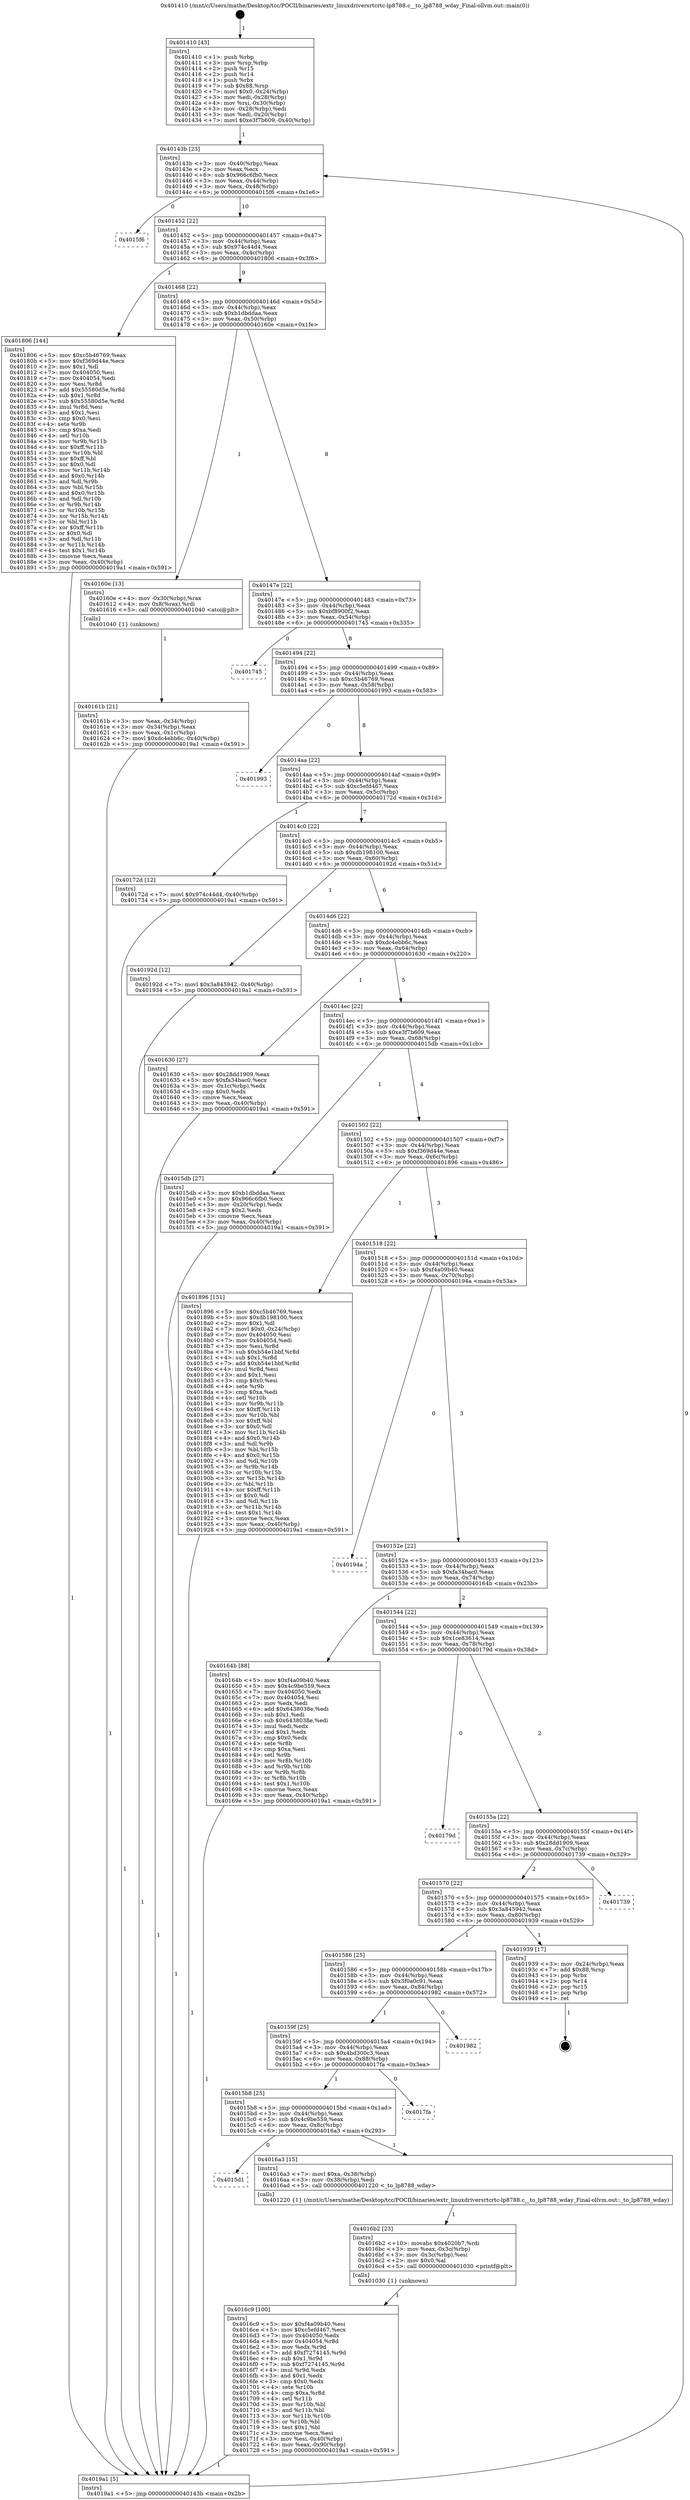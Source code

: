 digraph "0x401410" {
  label = "0x401410 (/mnt/c/Users/mathe/Desktop/tcc/POCII/binaries/extr_linuxdriversrtcrtc-lp8788.c__to_lp8788_wday_Final-ollvm.out::main(0))"
  labelloc = "t"
  node[shape=record]

  Entry [label="",width=0.3,height=0.3,shape=circle,fillcolor=black,style=filled]
  "0x40143b" [label="{
     0x40143b [23]\l
     | [instrs]\l
     &nbsp;&nbsp;0x40143b \<+3\>: mov -0x40(%rbp),%eax\l
     &nbsp;&nbsp;0x40143e \<+2\>: mov %eax,%ecx\l
     &nbsp;&nbsp;0x401440 \<+6\>: sub $0x966c6fb0,%ecx\l
     &nbsp;&nbsp;0x401446 \<+3\>: mov %eax,-0x44(%rbp)\l
     &nbsp;&nbsp;0x401449 \<+3\>: mov %ecx,-0x48(%rbp)\l
     &nbsp;&nbsp;0x40144c \<+6\>: je 00000000004015f6 \<main+0x1e6\>\l
  }"]
  "0x4015f6" [label="{
     0x4015f6\l
  }", style=dashed]
  "0x401452" [label="{
     0x401452 [22]\l
     | [instrs]\l
     &nbsp;&nbsp;0x401452 \<+5\>: jmp 0000000000401457 \<main+0x47\>\l
     &nbsp;&nbsp;0x401457 \<+3\>: mov -0x44(%rbp),%eax\l
     &nbsp;&nbsp;0x40145a \<+5\>: sub $0x974c44d4,%eax\l
     &nbsp;&nbsp;0x40145f \<+3\>: mov %eax,-0x4c(%rbp)\l
     &nbsp;&nbsp;0x401462 \<+6\>: je 0000000000401806 \<main+0x3f6\>\l
  }"]
  Exit [label="",width=0.3,height=0.3,shape=circle,fillcolor=black,style=filled,peripheries=2]
  "0x401806" [label="{
     0x401806 [144]\l
     | [instrs]\l
     &nbsp;&nbsp;0x401806 \<+5\>: mov $0xc5b46769,%eax\l
     &nbsp;&nbsp;0x40180b \<+5\>: mov $0xf369d44e,%ecx\l
     &nbsp;&nbsp;0x401810 \<+2\>: mov $0x1,%dl\l
     &nbsp;&nbsp;0x401812 \<+7\>: mov 0x404050,%esi\l
     &nbsp;&nbsp;0x401819 \<+7\>: mov 0x404054,%edi\l
     &nbsp;&nbsp;0x401820 \<+3\>: mov %esi,%r8d\l
     &nbsp;&nbsp;0x401823 \<+7\>: add $0x55580d5e,%r8d\l
     &nbsp;&nbsp;0x40182a \<+4\>: sub $0x1,%r8d\l
     &nbsp;&nbsp;0x40182e \<+7\>: sub $0x55580d5e,%r8d\l
     &nbsp;&nbsp;0x401835 \<+4\>: imul %r8d,%esi\l
     &nbsp;&nbsp;0x401839 \<+3\>: and $0x1,%esi\l
     &nbsp;&nbsp;0x40183c \<+3\>: cmp $0x0,%esi\l
     &nbsp;&nbsp;0x40183f \<+4\>: sete %r9b\l
     &nbsp;&nbsp;0x401843 \<+3\>: cmp $0xa,%edi\l
     &nbsp;&nbsp;0x401846 \<+4\>: setl %r10b\l
     &nbsp;&nbsp;0x40184a \<+3\>: mov %r9b,%r11b\l
     &nbsp;&nbsp;0x40184d \<+4\>: xor $0xff,%r11b\l
     &nbsp;&nbsp;0x401851 \<+3\>: mov %r10b,%bl\l
     &nbsp;&nbsp;0x401854 \<+3\>: xor $0xff,%bl\l
     &nbsp;&nbsp;0x401857 \<+3\>: xor $0x0,%dl\l
     &nbsp;&nbsp;0x40185a \<+3\>: mov %r11b,%r14b\l
     &nbsp;&nbsp;0x40185d \<+4\>: and $0x0,%r14b\l
     &nbsp;&nbsp;0x401861 \<+3\>: and %dl,%r9b\l
     &nbsp;&nbsp;0x401864 \<+3\>: mov %bl,%r15b\l
     &nbsp;&nbsp;0x401867 \<+4\>: and $0x0,%r15b\l
     &nbsp;&nbsp;0x40186b \<+3\>: and %dl,%r10b\l
     &nbsp;&nbsp;0x40186e \<+3\>: or %r9b,%r14b\l
     &nbsp;&nbsp;0x401871 \<+3\>: or %r10b,%r15b\l
     &nbsp;&nbsp;0x401874 \<+3\>: xor %r15b,%r14b\l
     &nbsp;&nbsp;0x401877 \<+3\>: or %bl,%r11b\l
     &nbsp;&nbsp;0x40187a \<+4\>: xor $0xff,%r11b\l
     &nbsp;&nbsp;0x40187e \<+3\>: or $0x0,%dl\l
     &nbsp;&nbsp;0x401881 \<+3\>: and %dl,%r11b\l
     &nbsp;&nbsp;0x401884 \<+3\>: or %r11b,%r14b\l
     &nbsp;&nbsp;0x401887 \<+4\>: test $0x1,%r14b\l
     &nbsp;&nbsp;0x40188b \<+3\>: cmovne %ecx,%eax\l
     &nbsp;&nbsp;0x40188e \<+3\>: mov %eax,-0x40(%rbp)\l
     &nbsp;&nbsp;0x401891 \<+5\>: jmp 00000000004019a1 \<main+0x591\>\l
  }"]
  "0x401468" [label="{
     0x401468 [22]\l
     | [instrs]\l
     &nbsp;&nbsp;0x401468 \<+5\>: jmp 000000000040146d \<main+0x5d\>\l
     &nbsp;&nbsp;0x40146d \<+3\>: mov -0x44(%rbp),%eax\l
     &nbsp;&nbsp;0x401470 \<+5\>: sub $0xb1dbddaa,%eax\l
     &nbsp;&nbsp;0x401475 \<+3\>: mov %eax,-0x50(%rbp)\l
     &nbsp;&nbsp;0x401478 \<+6\>: je 000000000040160e \<main+0x1fe\>\l
  }"]
  "0x4016c9" [label="{
     0x4016c9 [100]\l
     | [instrs]\l
     &nbsp;&nbsp;0x4016c9 \<+5\>: mov $0xf4a09b40,%esi\l
     &nbsp;&nbsp;0x4016ce \<+5\>: mov $0xc5efd467,%ecx\l
     &nbsp;&nbsp;0x4016d3 \<+7\>: mov 0x404050,%edx\l
     &nbsp;&nbsp;0x4016da \<+8\>: mov 0x404054,%r8d\l
     &nbsp;&nbsp;0x4016e2 \<+3\>: mov %edx,%r9d\l
     &nbsp;&nbsp;0x4016e5 \<+7\>: add $0xf7274145,%r9d\l
     &nbsp;&nbsp;0x4016ec \<+4\>: sub $0x1,%r9d\l
     &nbsp;&nbsp;0x4016f0 \<+7\>: sub $0xf7274145,%r9d\l
     &nbsp;&nbsp;0x4016f7 \<+4\>: imul %r9d,%edx\l
     &nbsp;&nbsp;0x4016fb \<+3\>: and $0x1,%edx\l
     &nbsp;&nbsp;0x4016fe \<+3\>: cmp $0x0,%edx\l
     &nbsp;&nbsp;0x401701 \<+4\>: sete %r10b\l
     &nbsp;&nbsp;0x401705 \<+4\>: cmp $0xa,%r8d\l
     &nbsp;&nbsp;0x401709 \<+4\>: setl %r11b\l
     &nbsp;&nbsp;0x40170d \<+3\>: mov %r10b,%bl\l
     &nbsp;&nbsp;0x401710 \<+3\>: and %r11b,%bl\l
     &nbsp;&nbsp;0x401713 \<+3\>: xor %r11b,%r10b\l
     &nbsp;&nbsp;0x401716 \<+3\>: or %r10b,%bl\l
     &nbsp;&nbsp;0x401719 \<+3\>: test $0x1,%bl\l
     &nbsp;&nbsp;0x40171c \<+3\>: cmovne %ecx,%esi\l
     &nbsp;&nbsp;0x40171f \<+3\>: mov %esi,-0x40(%rbp)\l
     &nbsp;&nbsp;0x401722 \<+6\>: mov %eax,-0x90(%rbp)\l
     &nbsp;&nbsp;0x401728 \<+5\>: jmp 00000000004019a1 \<main+0x591\>\l
  }"]
  "0x40160e" [label="{
     0x40160e [13]\l
     | [instrs]\l
     &nbsp;&nbsp;0x40160e \<+4\>: mov -0x30(%rbp),%rax\l
     &nbsp;&nbsp;0x401612 \<+4\>: mov 0x8(%rax),%rdi\l
     &nbsp;&nbsp;0x401616 \<+5\>: call 0000000000401040 \<atoi@plt\>\l
     | [calls]\l
     &nbsp;&nbsp;0x401040 \{1\} (unknown)\l
  }"]
  "0x40147e" [label="{
     0x40147e [22]\l
     | [instrs]\l
     &nbsp;&nbsp;0x40147e \<+5\>: jmp 0000000000401483 \<main+0x73\>\l
     &nbsp;&nbsp;0x401483 \<+3\>: mov -0x44(%rbp),%eax\l
     &nbsp;&nbsp;0x401486 \<+5\>: sub $0xbf8900f2,%eax\l
     &nbsp;&nbsp;0x40148b \<+3\>: mov %eax,-0x54(%rbp)\l
     &nbsp;&nbsp;0x40148e \<+6\>: je 0000000000401745 \<main+0x335\>\l
  }"]
  "0x4016b2" [label="{
     0x4016b2 [23]\l
     | [instrs]\l
     &nbsp;&nbsp;0x4016b2 \<+10\>: movabs $0x4020b7,%rdi\l
     &nbsp;&nbsp;0x4016bc \<+3\>: mov %eax,-0x3c(%rbp)\l
     &nbsp;&nbsp;0x4016bf \<+3\>: mov -0x3c(%rbp),%esi\l
     &nbsp;&nbsp;0x4016c2 \<+2\>: mov $0x0,%al\l
     &nbsp;&nbsp;0x4016c4 \<+5\>: call 0000000000401030 \<printf@plt\>\l
     | [calls]\l
     &nbsp;&nbsp;0x401030 \{1\} (unknown)\l
  }"]
  "0x401745" [label="{
     0x401745\l
  }", style=dashed]
  "0x401494" [label="{
     0x401494 [22]\l
     | [instrs]\l
     &nbsp;&nbsp;0x401494 \<+5\>: jmp 0000000000401499 \<main+0x89\>\l
     &nbsp;&nbsp;0x401499 \<+3\>: mov -0x44(%rbp),%eax\l
     &nbsp;&nbsp;0x40149c \<+5\>: sub $0xc5b46769,%eax\l
     &nbsp;&nbsp;0x4014a1 \<+3\>: mov %eax,-0x58(%rbp)\l
     &nbsp;&nbsp;0x4014a4 \<+6\>: je 0000000000401993 \<main+0x583\>\l
  }"]
  "0x4015d1" [label="{
     0x4015d1\l
  }", style=dashed]
  "0x401993" [label="{
     0x401993\l
  }", style=dashed]
  "0x4014aa" [label="{
     0x4014aa [22]\l
     | [instrs]\l
     &nbsp;&nbsp;0x4014aa \<+5\>: jmp 00000000004014af \<main+0x9f\>\l
     &nbsp;&nbsp;0x4014af \<+3\>: mov -0x44(%rbp),%eax\l
     &nbsp;&nbsp;0x4014b2 \<+5\>: sub $0xc5efd467,%eax\l
     &nbsp;&nbsp;0x4014b7 \<+3\>: mov %eax,-0x5c(%rbp)\l
     &nbsp;&nbsp;0x4014ba \<+6\>: je 000000000040172d \<main+0x31d\>\l
  }"]
  "0x4016a3" [label="{
     0x4016a3 [15]\l
     | [instrs]\l
     &nbsp;&nbsp;0x4016a3 \<+7\>: movl $0xa,-0x38(%rbp)\l
     &nbsp;&nbsp;0x4016aa \<+3\>: mov -0x38(%rbp),%edi\l
     &nbsp;&nbsp;0x4016ad \<+5\>: call 0000000000401220 \<_to_lp8788_wday\>\l
     | [calls]\l
     &nbsp;&nbsp;0x401220 \{1\} (/mnt/c/Users/mathe/Desktop/tcc/POCII/binaries/extr_linuxdriversrtcrtc-lp8788.c__to_lp8788_wday_Final-ollvm.out::_to_lp8788_wday)\l
  }"]
  "0x40172d" [label="{
     0x40172d [12]\l
     | [instrs]\l
     &nbsp;&nbsp;0x40172d \<+7\>: movl $0x974c44d4,-0x40(%rbp)\l
     &nbsp;&nbsp;0x401734 \<+5\>: jmp 00000000004019a1 \<main+0x591\>\l
  }"]
  "0x4014c0" [label="{
     0x4014c0 [22]\l
     | [instrs]\l
     &nbsp;&nbsp;0x4014c0 \<+5\>: jmp 00000000004014c5 \<main+0xb5\>\l
     &nbsp;&nbsp;0x4014c5 \<+3\>: mov -0x44(%rbp),%eax\l
     &nbsp;&nbsp;0x4014c8 \<+5\>: sub $0xdb198100,%eax\l
     &nbsp;&nbsp;0x4014cd \<+3\>: mov %eax,-0x60(%rbp)\l
     &nbsp;&nbsp;0x4014d0 \<+6\>: je 000000000040192d \<main+0x51d\>\l
  }"]
  "0x4015b8" [label="{
     0x4015b8 [25]\l
     | [instrs]\l
     &nbsp;&nbsp;0x4015b8 \<+5\>: jmp 00000000004015bd \<main+0x1ad\>\l
     &nbsp;&nbsp;0x4015bd \<+3\>: mov -0x44(%rbp),%eax\l
     &nbsp;&nbsp;0x4015c0 \<+5\>: sub $0x4c9be559,%eax\l
     &nbsp;&nbsp;0x4015c5 \<+6\>: mov %eax,-0x8c(%rbp)\l
     &nbsp;&nbsp;0x4015cb \<+6\>: je 00000000004016a3 \<main+0x293\>\l
  }"]
  "0x40192d" [label="{
     0x40192d [12]\l
     | [instrs]\l
     &nbsp;&nbsp;0x40192d \<+7\>: movl $0x3a845942,-0x40(%rbp)\l
     &nbsp;&nbsp;0x401934 \<+5\>: jmp 00000000004019a1 \<main+0x591\>\l
  }"]
  "0x4014d6" [label="{
     0x4014d6 [22]\l
     | [instrs]\l
     &nbsp;&nbsp;0x4014d6 \<+5\>: jmp 00000000004014db \<main+0xcb\>\l
     &nbsp;&nbsp;0x4014db \<+3\>: mov -0x44(%rbp),%eax\l
     &nbsp;&nbsp;0x4014de \<+5\>: sub $0xdc4ebb6c,%eax\l
     &nbsp;&nbsp;0x4014e3 \<+3\>: mov %eax,-0x64(%rbp)\l
     &nbsp;&nbsp;0x4014e6 \<+6\>: je 0000000000401630 \<main+0x220\>\l
  }"]
  "0x4017fa" [label="{
     0x4017fa\l
  }", style=dashed]
  "0x401630" [label="{
     0x401630 [27]\l
     | [instrs]\l
     &nbsp;&nbsp;0x401630 \<+5\>: mov $0x28dd1909,%eax\l
     &nbsp;&nbsp;0x401635 \<+5\>: mov $0xfa34bac0,%ecx\l
     &nbsp;&nbsp;0x40163a \<+3\>: mov -0x1c(%rbp),%edx\l
     &nbsp;&nbsp;0x40163d \<+3\>: cmp $0x0,%edx\l
     &nbsp;&nbsp;0x401640 \<+3\>: cmove %ecx,%eax\l
     &nbsp;&nbsp;0x401643 \<+3\>: mov %eax,-0x40(%rbp)\l
     &nbsp;&nbsp;0x401646 \<+5\>: jmp 00000000004019a1 \<main+0x591\>\l
  }"]
  "0x4014ec" [label="{
     0x4014ec [22]\l
     | [instrs]\l
     &nbsp;&nbsp;0x4014ec \<+5\>: jmp 00000000004014f1 \<main+0xe1\>\l
     &nbsp;&nbsp;0x4014f1 \<+3\>: mov -0x44(%rbp),%eax\l
     &nbsp;&nbsp;0x4014f4 \<+5\>: sub $0xe3f7b609,%eax\l
     &nbsp;&nbsp;0x4014f9 \<+3\>: mov %eax,-0x68(%rbp)\l
     &nbsp;&nbsp;0x4014fc \<+6\>: je 00000000004015db \<main+0x1cb\>\l
  }"]
  "0x40159f" [label="{
     0x40159f [25]\l
     | [instrs]\l
     &nbsp;&nbsp;0x40159f \<+5\>: jmp 00000000004015a4 \<main+0x194\>\l
     &nbsp;&nbsp;0x4015a4 \<+3\>: mov -0x44(%rbp),%eax\l
     &nbsp;&nbsp;0x4015a7 \<+5\>: sub $0x4bd300c3,%eax\l
     &nbsp;&nbsp;0x4015ac \<+6\>: mov %eax,-0x88(%rbp)\l
     &nbsp;&nbsp;0x4015b2 \<+6\>: je 00000000004017fa \<main+0x3ea\>\l
  }"]
  "0x4015db" [label="{
     0x4015db [27]\l
     | [instrs]\l
     &nbsp;&nbsp;0x4015db \<+5\>: mov $0xb1dbddaa,%eax\l
     &nbsp;&nbsp;0x4015e0 \<+5\>: mov $0x966c6fb0,%ecx\l
     &nbsp;&nbsp;0x4015e5 \<+3\>: mov -0x20(%rbp),%edx\l
     &nbsp;&nbsp;0x4015e8 \<+3\>: cmp $0x2,%edx\l
     &nbsp;&nbsp;0x4015eb \<+3\>: cmovne %ecx,%eax\l
     &nbsp;&nbsp;0x4015ee \<+3\>: mov %eax,-0x40(%rbp)\l
     &nbsp;&nbsp;0x4015f1 \<+5\>: jmp 00000000004019a1 \<main+0x591\>\l
  }"]
  "0x401502" [label="{
     0x401502 [22]\l
     | [instrs]\l
     &nbsp;&nbsp;0x401502 \<+5\>: jmp 0000000000401507 \<main+0xf7\>\l
     &nbsp;&nbsp;0x401507 \<+3\>: mov -0x44(%rbp),%eax\l
     &nbsp;&nbsp;0x40150a \<+5\>: sub $0xf369d44e,%eax\l
     &nbsp;&nbsp;0x40150f \<+3\>: mov %eax,-0x6c(%rbp)\l
     &nbsp;&nbsp;0x401512 \<+6\>: je 0000000000401896 \<main+0x486\>\l
  }"]
  "0x4019a1" [label="{
     0x4019a1 [5]\l
     | [instrs]\l
     &nbsp;&nbsp;0x4019a1 \<+5\>: jmp 000000000040143b \<main+0x2b\>\l
  }"]
  "0x401410" [label="{
     0x401410 [43]\l
     | [instrs]\l
     &nbsp;&nbsp;0x401410 \<+1\>: push %rbp\l
     &nbsp;&nbsp;0x401411 \<+3\>: mov %rsp,%rbp\l
     &nbsp;&nbsp;0x401414 \<+2\>: push %r15\l
     &nbsp;&nbsp;0x401416 \<+2\>: push %r14\l
     &nbsp;&nbsp;0x401418 \<+1\>: push %rbx\l
     &nbsp;&nbsp;0x401419 \<+7\>: sub $0x88,%rsp\l
     &nbsp;&nbsp;0x401420 \<+7\>: movl $0x0,-0x24(%rbp)\l
     &nbsp;&nbsp;0x401427 \<+3\>: mov %edi,-0x28(%rbp)\l
     &nbsp;&nbsp;0x40142a \<+4\>: mov %rsi,-0x30(%rbp)\l
     &nbsp;&nbsp;0x40142e \<+3\>: mov -0x28(%rbp),%edi\l
     &nbsp;&nbsp;0x401431 \<+3\>: mov %edi,-0x20(%rbp)\l
     &nbsp;&nbsp;0x401434 \<+7\>: movl $0xe3f7b609,-0x40(%rbp)\l
  }"]
  "0x40161b" [label="{
     0x40161b [21]\l
     | [instrs]\l
     &nbsp;&nbsp;0x40161b \<+3\>: mov %eax,-0x34(%rbp)\l
     &nbsp;&nbsp;0x40161e \<+3\>: mov -0x34(%rbp),%eax\l
     &nbsp;&nbsp;0x401621 \<+3\>: mov %eax,-0x1c(%rbp)\l
     &nbsp;&nbsp;0x401624 \<+7\>: movl $0xdc4ebb6c,-0x40(%rbp)\l
     &nbsp;&nbsp;0x40162b \<+5\>: jmp 00000000004019a1 \<main+0x591\>\l
  }"]
  "0x401982" [label="{
     0x401982\l
  }", style=dashed]
  "0x401896" [label="{
     0x401896 [151]\l
     | [instrs]\l
     &nbsp;&nbsp;0x401896 \<+5\>: mov $0xc5b46769,%eax\l
     &nbsp;&nbsp;0x40189b \<+5\>: mov $0xdb198100,%ecx\l
     &nbsp;&nbsp;0x4018a0 \<+2\>: mov $0x1,%dl\l
     &nbsp;&nbsp;0x4018a2 \<+7\>: movl $0x0,-0x24(%rbp)\l
     &nbsp;&nbsp;0x4018a9 \<+7\>: mov 0x404050,%esi\l
     &nbsp;&nbsp;0x4018b0 \<+7\>: mov 0x404054,%edi\l
     &nbsp;&nbsp;0x4018b7 \<+3\>: mov %esi,%r8d\l
     &nbsp;&nbsp;0x4018ba \<+7\>: sub $0xb54e1bbf,%r8d\l
     &nbsp;&nbsp;0x4018c1 \<+4\>: sub $0x1,%r8d\l
     &nbsp;&nbsp;0x4018c5 \<+7\>: add $0xb54e1bbf,%r8d\l
     &nbsp;&nbsp;0x4018cc \<+4\>: imul %r8d,%esi\l
     &nbsp;&nbsp;0x4018d0 \<+3\>: and $0x1,%esi\l
     &nbsp;&nbsp;0x4018d3 \<+3\>: cmp $0x0,%esi\l
     &nbsp;&nbsp;0x4018d6 \<+4\>: sete %r9b\l
     &nbsp;&nbsp;0x4018da \<+3\>: cmp $0xa,%edi\l
     &nbsp;&nbsp;0x4018dd \<+4\>: setl %r10b\l
     &nbsp;&nbsp;0x4018e1 \<+3\>: mov %r9b,%r11b\l
     &nbsp;&nbsp;0x4018e4 \<+4\>: xor $0xff,%r11b\l
     &nbsp;&nbsp;0x4018e8 \<+3\>: mov %r10b,%bl\l
     &nbsp;&nbsp;0x4018eb \<+3\>: xor $0xff,%bl\l
     &nbsp;&nbsp;0x4018ee \<+3\>: xor $0x0,%dl\l
     &nbsp;&nbsp;0x4018f1 \<+3\>: mov %r11b,%r14b\l
     &nbsp;&nbsp;0x4018f4 \<+4\>: and $0x0,%r14b\l
     &nbsp;&nbsp;0x4018f8 \<+3\>: and %dl,%r9b\l
     &nbsp;&nbsp;0x4018fb \<+3\>: mov %bl,%r15b\l
     &nbsp;&nbsp;0x4018fe \<+4\>: and $0x0,%r15b\l
     &nbsp;&nbsp;0x401902 \<+3\>: and %dl,%r10b\l
     &nbsp;&nbsp;0x401905 \<+3\>: or %r9b,%r14b\l
     &nbsp;&nbsp;0x401908 \<+3\>: or %r10b,%r15b\l
     &nbsp;&nbsp;0x40190b \<+3\>: xor %r15b,%r14b\l
     &nbsp;&nbsp;0x40190e \<+3\>: or %bl,%r11b\l
     &nbsp;&nbsp;0x401911 \<+4\>: xor $0xff,%r11b\l
     &nbsp;&nbsp;0x401915 \<+3\>: or $0x0,%dl\l
     &nbsp;&nbsp;0x401918 \<+3\>: and %dl,%r11b\l
     &nbsp;&nbsp;0x40191b \<+3\>: or %r11b,%r14b\l
     &nbsp;&nbsp;0x40191e \<+4\>: test $0x1,%r14b\l
     &nbsp;&nbsp;0x401922 \<+3\>: cmovne %ecx,%eax\l
     &nbsp;&nbsp;0x401925 \<+3\>: mov %eax,-0x40(%rbp)\l
     &nbsp;&nbsp;0x401928 \<+5\>: jmp 00000000004019a1 \<main+0x591\>\l
  }"]
  "0x401518" [label="{
     0x401518 [22]\l
     | [instrs]\l
     &nbsp;&nbsp;0x401518 \<+5\>: jmp 000000000040151d \<main+0x10d\>\l
     &nbsp;&nbsp;0x40151d \<+3\>: mov -0x44(%rbp),%eax\l
     &nbsp;&nbsp;0x401520 \<+5\>: sub $0xf4a09b40,%eax\l
     &nbsp;&nbsp;0x401525 \<+3\>: mov %eax,-0x70(%rbp)\l
     &nbsp;&nbsp;0x401528 \<+6\>: je 000000000040194a \<main+0x53a\>\l
  }"]
  "0x401586" [label="{
     0x401586 [25]\l
     | [instrs]\l
     &nbsp;&nbsp;0x401586 \<+5\>: jmp 000000000040158b \<main+0x17b\>\l
     &nbsp;&nbsp;0x40158b \<+3\>: mov -0x44(%rbp),%eax\l
     &nbsp;&nbsp;0x40158e \<+5\>: sub $0x3f0a0c91,%eax\l
     &nbsp;&nbsp;0x401593 \<+6\>: mov %eax,-0x84(%rbp)\l
     &nbsp;&nbsp;0x401599 \<+6\>: je 0000000000401982 \<main+0x572\>\l
  }"]
  "0x40194a" [label="{
     0x40194a\l
  }", style=dashed]
  "0x40152e" [label="{
     0x40152e [22]\l
     | [instrs]\l
     &nbsp;&nbsp;0x40152e \<+5\>: jmp 0000000000401533 \<main+0x123\>\l
     &nbsp;&nbsp;0x401533 \<+3\>: mov -0x44(%rbp),%eax\l
     &nbsp;&nbsp;0x401536 \<+5\>: sub $0xfa34bac0,%eax\l
     &nbsp;&nbsp;0x40153b \<+3\>: mov %eax,-0x74(%rbp)\l
     &nbsp;&nbsp;0x40153e \<+6\>: je 000000000040164b \<main+0x23b\>\l
  }"]
  "0x401939" [label="{
     0x401939 [17]\l
     | [instrs]\l
     &nbsp;&nbsp;0x401939 \<+3\>: mov -0x24(%rbp),%eax\l
     &nbsp;&nbsp;0x40193c \<+7\>: add $0x88,%rsp\l
     &nbsp;&nbsp;0x401943 \<+1\>: pop %rbx\l
     &nbsp;&nbsp;0x401944 \<+2\>: pop %r14\l
     &nbsp;&nbsp;0x401946 \<+2\>: pop %r15\l
     &nbsp;&nbsp;0x401948 \<+1\>: pop %rbp\l
     &nbsp;&nbsp;0x401949 \<+1\>: ret\l
  }"]
  "0x40164b" [label="{
     0x40164b [88]\l
     | [instrs]\l
     &nbsp;&nbsp;0x40164b \<+5\>: mov $0xf4a09b40,%eax\l
     &nbsp;&nbsp;0x401650 \<+5\>: mov $0x4c9be559,%ecx\l
     &nbsp;&nbsp;0x401655 \<+7\>: mov 0x404050,%edx\l
     &nbsp;&nbsp;0x40165c \<+7\>: mov 0x404054,%esi\l
     &nbsp;&nbsp;0x401663 \<+2\>: mov %edx,%edi\l
     &nbsp;&nbsp;0x401665 \<+6\>: add $0x6438038e,%edi\l
     &nbsp;&nbsp;0x40166b \<+3\>: sub $0x1,%edi\l
     &nbsp;&nbsp;0x40166e \<+6\>: sub $0x6438038e,%edi\l
     &nbsp;&nbsp;0x401674 \<+3\>: imul %edi,%edx\l
     &nbsp;&nbsp;0x401677 \<+3\>: and $0x1,%edx\l
     &nbsp;&nbsp;0x40167a \<+3\>: cmp $0x0,%edx\l
     &nbsp;&nbsp;0x40167d \<+4\>: sete %r8b\l
     &nbsp;&nbsp;0x401681 \<+3\>: cmp $0xa,%esi\l
     &nbsp;&nbsp;0x401684 \<+4\>: setl %r9b\l
     &nbsp;&nbsp;0x401688 \<+3\>: mov %r8b,%r10b\l
     &nbsp;&nbsp;0x40168b \<+3\>: and %r9b,%r10b\l
     &nbsp;&nbsp;0x40168e \<+3\>: xor %r9b,%r8b\l
     &nbsp;&nbsp;0x401691 \<+3\>: or %r8b,%r10b\l
     &nbsp;&nbsp;0x401694 \<+4\>: test $0x1,%r10b\l
     &nbsp;&nbsp;0x401698 \<+3\>: cmovne %ecx,%eax\l
     &nbsp;&nbsp;0x40169b \<+3\>: mov %eax,-0x40(%rbp)\l
     &nbsp;&nbsp;0x40169e \<+5\>: jmp 00000000004019a1 \<main+0x591\>\l
  }"]
  "0x401544" [label="{
     0x401544 [22]\l
     | [instrs]\l
     &nbsp;&nbsp;0x401544 \<+5\>: jmp 0000000000401549 \<main+0x139\>\l
     &nbsp;&nbsp;0x401549 \<+3\>: mov -0x44(%rbp),%eax\l
     &nbsp;&nbsp;0x40154c \<+5\>: sub $0x1ce83614,%eax\l
     &nbsp;&nbsp;0x401551 \<+3\>: mov %eax,-0x78(%rbp)\l
     &nbsp;&nbsp;0x401554 \<+6\>: je 000000000040179d \<main+0x38d\>\l
  }"]
  "0x401570" [label="{
     0x401570 [22]\l
     | [instrs]\l
     &nbsp;&nbsp;0x401570 \<+5\>: jmp 0000000000401575 \<main+0x165\>\l
     &nbsp;&nbsp;0x401575 \<+3\>: mov -0x44(%rbp),%eax\l
     &nbsp;&nbsp;0x401578 \<+5\>: sub $0x3a845942,%eax\l
     &nbsp;&nbsp;0x40157d \<+3\>: mov %eax,-0x80(%rbp)\l
     &nbsp;&nbsp;0x401580 \<+6\>: je 0000000000401939 \<main+0x529\>\l
  }"]
  "0x40179d" [label="{
     0x40179d\l
  }", style=dashed]
  "0x40155a" [label="{
     0x40155a [22]\l
     | [instrs]\l
     &nbsp;&nbsp;0x40155a \<+5\>: jmp 000000000040155f \<main+0x14f\>\l
     &nbsp;&nbsp;0x40155f \<+3\>: mov -0x44(%rbp),%eax\l
     &nbsp;&nbsp;0x401562 \<+5\>: sub $0x28dd1909,%eax\l
     &nbsp;&nbsp;0x401567 \<+3\>: mov %eax,-0x7c(%rbp)\l
     &nbsp;&nbsp;0x40156a \<+6\>: je 0000000000401739 \<main+0x329\>\l
  }"]
  "0x401739" [label="{
     0x401739\l
  }", style=dashed]
  Entry -> "0x401410" [label=" 1"]
  "0x40143b" -> "0x4015f6" [label=" 0"]
  "0x40143b" -> "0x401452" [label=" 10"]
  "0x401939" -> Exit [label=" 1"]
  "0x401452" -> "0x401806" [label=" 1"]
  "0x401452" -> "0x401468" [label=" 9"]
  "0x40192d" -> "0x4019a1" [label=" 1"]
  "0x401468" -> "0x40160e" [label=" 1"]
  "0x401468" -> "0x40147e" [label=" 8"]
  "0x401896" -> "0x4019a1" [label=" 1"]
  "0x40147e" -> "0x401745" [label=" 0"]
  "0x40147e" -> "0x401494" [label=" 8"]
  "0x401806" -> "0x4019a1" [label=" 1"]
  "0x401494" -> "0x401993" [label=" 0"]
  "0x401494" -> "0x4014aa" [label=" 8"]
  "0x40172d" -> "0x4019a1" [label=" 1"]
  "0x4014aa" -> "0x40172d" [label=" 1"]
  "0x4014aa" -> "0x4014c0" [label=" 7"]
  "0x4016c9" -> "0x4019a1" [label=" 1"]
  "0x4014c0" -> "0x40192d" [label=" 1"]
  "0x4014c0" -> "0x4014d6" [label=" 6"]
  "0x4016a3" -> "0x4016b2" [label=" 1"]
  "0x4014d6" -> "0x401630" [label=" 1"]
  "0x4014d6" -> "0x4014ec" [label=" 5"]
  "0x4015b8" -> "0x4015d1" [label=" 0"]
  "0x4014ec" -> "0x4015db" [label=" 1"]
  "0x4014ec" -> "0x401502" [label=" 4"]
  "0x4015db" -> "0x4019a1" [label=" 1"]
  "0x401410" -> "0x40143b" [label=" 1"]
  "0x4019a1" -> "0x40143b" [label=" 9"]
  "0x40160e" -> "0x40161b" [label=" 1"]
  "0x40161b" -> "0x4019a1" [label=" 1"]
  "0x401630" -> "0x4019a1" [label=" 1"]
  "0x4016b2" -> "0x4016c9" [label=" 1"]
  "0x401502" -> "0x401896" [label=" 1"]
  "0x401502" -> "0x401518" [label=" 3"]
  "0x40159f" -> "0x4015b8" [label=" 1"]
  "0x401518" -> "0x40194a" [label=" 0"]
  "0x401518" -> "0x40152e" [label=" 3"]
  "0x4015b8" -> "0x4016a3" [label=" 1"]
  "0x40152e" -> "0x40164b" [label=" 1"]
  "0x40152e" -> "0x401544" [label=" 2"]
  "0x40164b" -> "0x4019a1" [label=" 1"]
  "0x401586" -> "0x40159f" [label=" 1"]
  "0x401544" -> "0x40179d" [label=" 0"]
  "0x401544" -> "0x40155a" [label=" 2"]
  "0x40159f" -> "0x4017fa" [label=" 0"]
  "0x40155a" -> "0x401739" [label=" 0"]
  "0x40155a" -> "0x401570" [label=" 2"]
  "0x401586" -> "0x401982" [label=" 0"]
  "0x401570" -> "0x401939" [label=" 1"]
  "0x401570" -> "0x401586" [label=" 1"]
}
